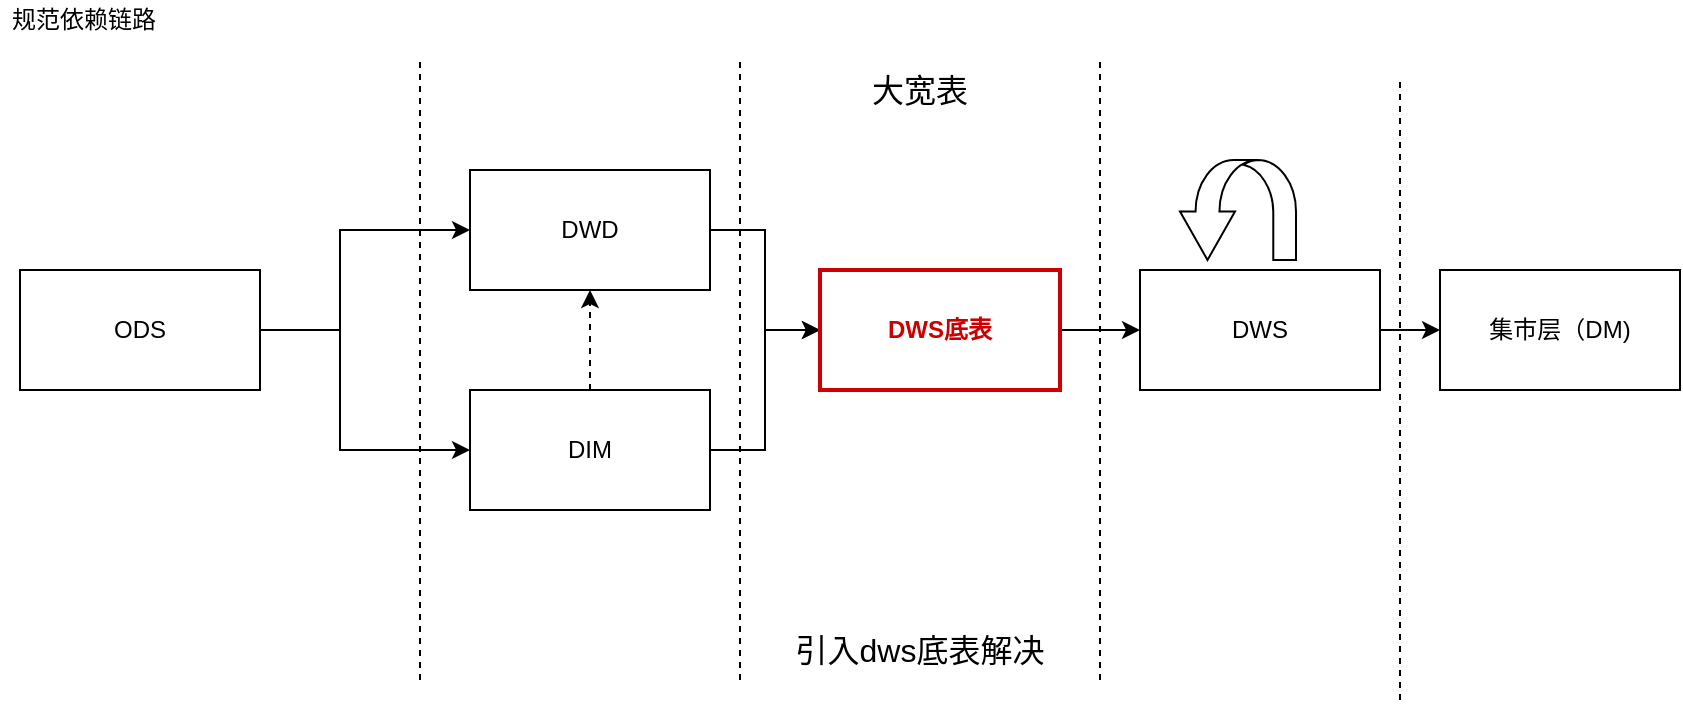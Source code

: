 <mxfile version="20.8.23" type="github">
  <diagram name="第 1 页" id="MpJJtZff5AQATM6ygYIF">
    <mxGraphModel dx="1122" dy="540" grid="1" gridSize="10" guides="1" tooltips="1" connect="1" arrows="1" fold="1" page="1" pageScale="1" pageWidth="827" pageHeight="1169" math="0" shadow="0">
      <root>
        <mxCell id="0" />
        <mxCell id="1" parent="0" />
        <mxCell id="arTTNSpRISgWZkCejGCT-1" style="edgeStyle=orthogonalEdgeStyle;rounded=0;orthogonalLoop=1;jettySize=auto;html=1;exitX=1;exitY=0.5;exitDx=0;exitDy=0;" edge="1" parent="1" source="arTTNSpRISgWZkCejGCT-3" target="arTTNSpRISgWZkCejGCT-5">
          <mxGeometry relative="1" as="geometry">
            <Array as="points">
              <mxPoint x="230" y="545" />
              <mxPoint x="230" y="495" />
            </Array>
          </mxGeometry>
        </mxCell>
        <mxCell id="arTTNSpRISgWZkCejGCT-2" style="edgeStyle=orthogonalEdgeStyle;rounded=0;orthogonalLoop=1;jettySize=auto;html=1;exitX=1;exitY=0.5;exitDx=0;exitDy=0;" edge="1" parent="1" source="arTTNSpRISgWZkCejGCT-3" target="arTTNSpRISgWZkCejGCT-7">
          <mxGeometry relative="1" as="geometry">
            <Array as="points">
              <mxPoint x="230" y="545" />
              <mxPoint x="230" y="605" />
            </Array>
          </mxGeometry>
        </mxCell>
        <mxCell id="arTTNSpRISgWZkCejGCT-3" value="ODS" style="rounded=0;whiteSpace=wrap;html=1;" diagramCategory="general" diagramName="Rectangle" vertex="1" parent="1">
          <mxGeometry x="70" y="515" width="120" height="60" as="geometry" />
        </mxCell>
        <mxCell id="arTTNSpRISgWZkCejGCT-4" style="edgeStyle=orthogonalEdgeStyle;rounded=0;orthogonalLoop=1;jettySize=auto;html=1;exitX=1;exitY=0.5;exitDx=0;exitDy=0;entryX=0;entryY=0.5;entryDx=0;entryDy=0;" edge="1" parent="1" source="arTTNSpRISgWZkCejGCT-5" target="arTTNSpRISgWZkCejGCT-12">
          <mxGeometry relative="1" as="geometry" />
        </mxCell>
        <mxCell id="arTTNSpRISgWZkCejGCT-5" value="DWD" style="rounded=0;whiteSpace=wrap;html=1;" diagramCategory="general" diagramName="Rectangle" vertex="1" parent="1">
          <mxGeometry x="295" y="465" width="120" height="60" as="geometry" />
        </mxCell>
        <mxCell id="arTTNSpRISgWZkCejGCT-6" style="edgeStyle=orthogonalEdgeStyle;rounded=0;orthogonalLoop=1;jettySize=auto;html=1;exitX=0.5;exitY=0;exitDx=0;exitDy=0;dashed=1;" edge="1" parent="1" source="arTTNSpRISgWZkCejGCT-7" target="arTTNSpRISgWZkCejGCT-5">
          <mxGeometry relative="1" as="geometry" />
        </mxCell>
        <mxCell id="arTTNSpRISgWZkCejGCT-7" value="DIM" style="rounded=0;whiteSpace=wrap;html=1;" diagramCategory="general" diagramName="Rectangle" vertex="1" parent="1">
          <mxGeometry x="295" y="575" width="120" height="60" as="geometry" />
        </mxCell>
        <mxCell id="arTTNSpRISgWZkCejGCT-9" value="集市层（DM)" style="rounded=0;whiteSpace=wrap;html=1;" diagramCategory="general" diagramName="Rectangle" vertex="1" parent="1">
          <mxGeometry x="780" y="515" width="120" height="60" as="geometry" />
        </mxCell>
        <mxCell id="arTTNSpRISgWZkCejGCT-10" style="edgeStyle=orthogonalEdgeStyle;rounded=0;orthogonalLoop=1;jettySize=auto;html=1;exitX=1;exitY=0.5;exitDx=0;exitDy=0;entryX=0;entryY=0.5;entryDx=0;entryDy=0;" edge="1" parent="1" source="arTTNSpRISgWZkCejGCT-7" target="arTTNSpRISgWZkCejGCT-12">
          <mxGeometry relative="1" as="geometry" />
        </mxCell>
        <mxCell id="arTTNSpRISgWZkCejGCT-11" value="规范依赖链路" style="text;html=1;strokeColor=none;fillColor=none;align=center;verticalAlign=middle;whiteSpace=wrap;rounded=0;" diagramCategory="general" diagramName="text" vertex="1" parent="1">
          <mxGeometry x="60" y="380" width="84" height="20" as="geometry" />
        </mxCell>
        <mxCell id="arTTNSpRISgWZkCejGCT-18" style="edgeStyle=orthogonalEdgeStyle;rounded=0;orthogonalLoop=1;jettySize=auto;html=1;exitX=1;exitY=0.5;exitDx=0;exitDy=0;entryX=0;entryY=0.5;entryDx=0;entryDy=0;fontSize=16;" edge="1" parent="1" source="arTTNSpRISgWZkCejGCT-12" target="arTTNSpRISgWZkCejGCT-17">
          <mxGeometry relative="1" as="geometry" />
        </mxCell>
        <mxCell id="arTTNSpRISgWZkCejGCT-12" value="&lt;b&gt;&lt;font color=&quot;#cc0000&quot;&gt;DWS底表&lt;/font&gt;&lt;/b&gt;" style="rounded=0;whiteSpace=wrap;html=1;strokeColor=#CC0000;strokeWidth=2;" diagramCategory="general" diagramName="Rectangle" vertex="1" parent="1">
          <mxGeometry x="470" y="515" width="120" height="60" as="geometry" />
        </mxCell>
        <mxCell id="arTTNSpRISgWZkCejGCT-13" value="" style="shape=mxgraph.arrows.u_turn_down_arrow;whiteSpace=wrap;html=1;fillColor=#ffffff;strokeColor=#000000;strokeWidth=1;" diagramCategory="arrow" diagramName="UTurnDownArrow" vertex="1" parent="1">
          <mxGeometry x="650" y="460" width="58" height="50" as="geometry" />
        </mxCell>
        <mxCell id="arTTNSpRISgWZkCejGCT-14" value="" style="endArrow=none;dashed=1;html=1;rounded=0;fontSize=16;" edge="1" parent="1">
          <mxGeometry width="50" height="50" relative="1" as="geometry">
            <mxPoint x="270" y="720" as="sourcePoint" />
            <mxPoint x="270" y="410" as="targetPoint" />
          </mxGeometry>
        </mxCell>
        <mxCell id="arTTNSpRISgWZkCejGCT-15" value="" style="endArrow=none;dashed=1;html=1;rounded=0;fontSize=16;" edge="1" parent="1">
          <mxGeometry width="50" height="50" relative="1" as="geometry">
            <mxPoint x="430" y="720" as="sourcePoint" />
            <mxPoint x="430" y="410" as="targetPoint" />
          </mxGeometry>
        </mxCell>
        <mxCell id="arTTNSpRISgWZkCejGCT-16" value="" style="endArrow=none;dashed=1;html=1;rounded=0;fontSize=16;" edge="1" parent="1">
          <mxGeometry width="50" height="50" relative="1" as="geometry">
            <mxPoint x="610" y="720" as="sourcePoint" />
            <mxPoint x="610" y="410" as="targetPoint" />
          </mxGeometry>
        </mxCell>
        <mxCell id="arTTNSpRISgWZkCejGCT-19" style="edgeStyle=orthogonalEdgeStyle;rounded=0;orthogonalLoop=1;jettySize=auto;html=1;exitX=1;exitY=0.5;exitDx=0;exitDy=0;entryX=0;entryY=0.5;entryDx=0;entryDy=0;fontSize=16;" edge="1" parent="1" source="arTTNSpRISgWZkCejGCT-17" target="arTTNSpRISgWZkCejGCT-9">
          <mxGeometry relative="1" as="geometry" />
        </mxCell>
        <mxCell id="arTTNSpRISgWZkCejGCT-17" value="DWS" style="rounded=0;whiteSpace=wrap;html=1;" diagramCategory="general" diagramName="Rectangle" vertex="1" parent="1">
          <mxGeometry x="630" y="515" width="120" height="60" as="geometry" />
        </mxCell>
        <mxCell id="arTTNSpRISgWZkCejGCT-20" value="" style="endArrow=none;dashed=1;html=1;rounded=0;fontSize=16;" edge="1" parent="1">
          <mxGeometry width="50" height="50" relative="1" as="geometry">
            <mxPoint x="760" y="730" as="sourcePoint" />
            <mxPoint x="760" y="420" as="targetPoint" />
          </mxGeometry>
        </mxCell>
        <mxCell id="arTTNSpRISgWZkCejGCT-22" value="引入dws底表解决" style="text;html=1;strokeColor=none;fillColor=none;align=center;verticalAlign=middle;whiteSpace=wrap;rounded=0;fontSize=16;" vertex="1" parent="1">
          <mxGeometry x="440" y="690" width="160" height="30" as="geometry" />
        </mxCell>
        <mxCell id="arTTNSpRISgWZkCejGCT-23" value="大宽表" style="text;html=1;strokeColor=none;fillColor=none;align=center;verticalAlign=middle;whiteSpace=wrap;rounded=0;fontSize=16;" vertex="1" parent="1">
          <mxGeometry x="440" y="410" width="160" height="30" as="geometry" />
        </mxCell>
      </root>
    </mxGraphModel>
  </diagram>
</mxfile>
